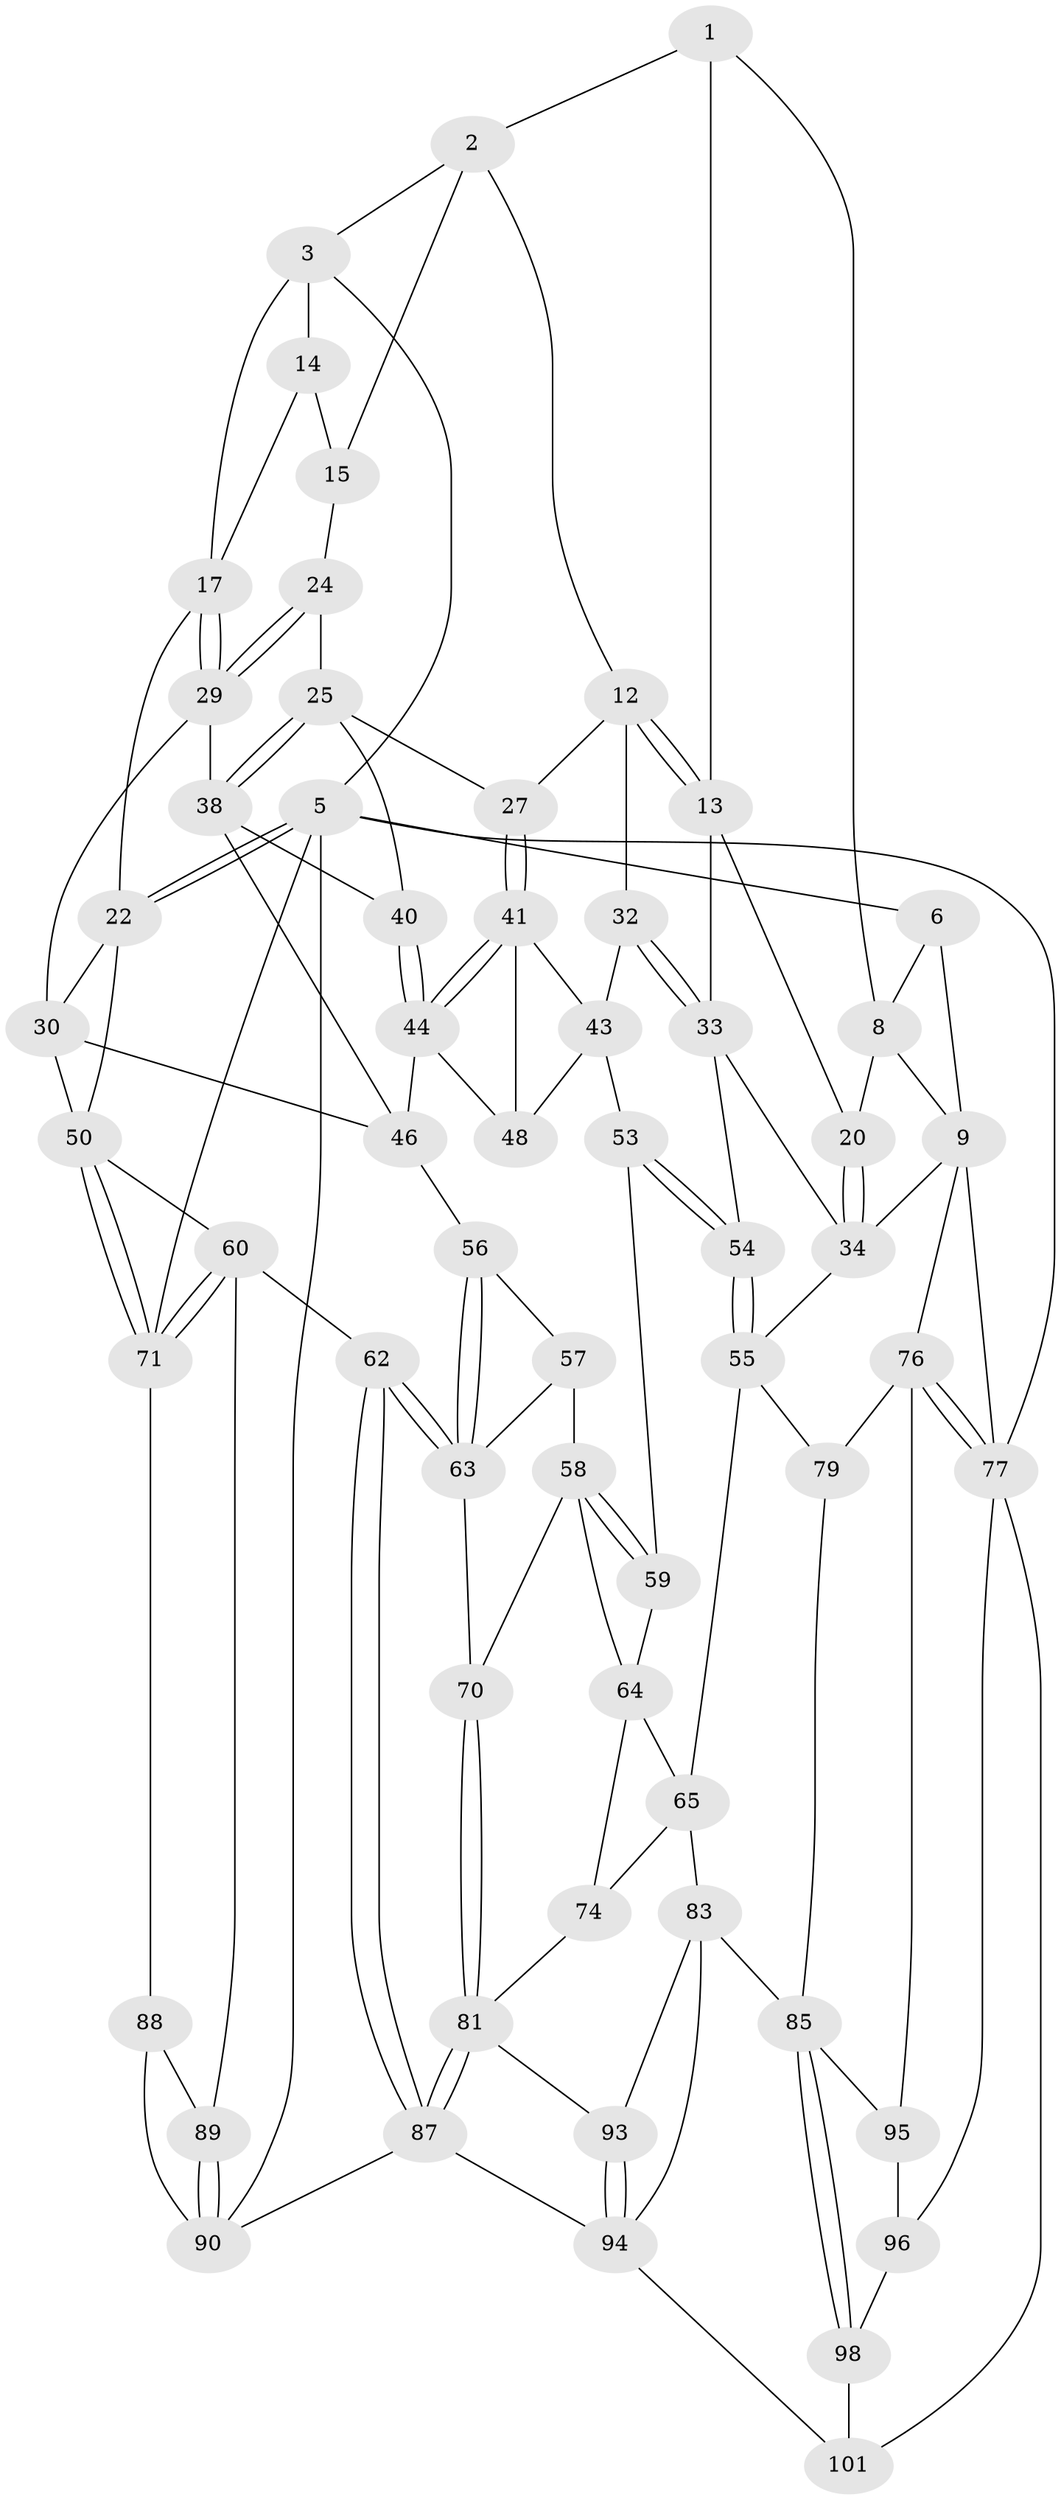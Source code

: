 // Generated by graph-tools (version 1.1) at 2025/24/03/03/25 07:24:37]
// undirected, 61 vertices, 135 edges
graph export_dot {
graph [start="1"]
  node [color=gray90,style=filled];
  1 [pos="+0.2201750063055923+0",super="+7"];
  2 [pos="+0.5208409303059851+0",super="+11"];
  3 [pos="+0.7363283286766306+0",super="+4"];
  5 [pos="+1+0",super="+72"];
  6 [pos="+0.0713442942674194+0"];
  8 [pos="+0.0628087682512304+0.07507082988468736",super="+10"];
  9 [pos="+0+0.22209197136563266",super="+36"];
  12 [pos="+0.4371676568584857+0.19128551106289002",super="+28"];
  13 [pos="+0.23577727236857463+0.16593719298474044",super="+19"];
  14 [pos="+0.7524205614780419+0.06838006649660339",super="+16"];
  15 [pos="+0.6015657619917529+0.16646179096679756",super="+21"];
  17 [pos="+0.8092869559588448+0.2001293552572157",super="+18"];
  20 [pos="+0.10554285541273935+0.25592603893790566"];
  22 [pos="+1+0.35046102577536603",super="+23"];
  24 [pos="+0.6792227816135431+0.3175958894413842"];
  25 [pos="+0.6769416599727714+0.32079241728168667",super="+26"];
  27 [pos="+0.5629436599285038+0.34368847875574027"];
  29 [pos="+0.8420893284141826+0.34957331469267044",super="+31"];
  30 [pos="+0.9074165013103798+0.3863153561196812",super="+45"];
  32 [pos="+0.3518515995764259+0.43452381855906186"];
  33 [pos="+0.3207032725207473+0.44909864625312684",super="+37"];
  34 [pos="+0.13920853713072867+0.41367740258426683",super="+35"];
  38 [pos="+0.759809389746263+0.42345042356836443",super="+39"];
  40 [pos="+0.6675516939744681+0.47061971272976927"];
  41 [pos="+0.5641976500511696+0.4258653183040022",super="+42"];
  43 [pos="+0.45595738643391776+0.49564078244061643",super="+52"];
  44 [pos="+0.6425509990600883+0.4992078051113035",super="+47"];
  46 [pos="+0.8203182510848536+0.5506499776918075",super="+49"];
  48 [pos="+0.6059869214466808+0.552286482977076"];
  50 [pos="+1+0.5661355757671673",super="+51"];
  53 [pos="+0.49255660283222874+0.6297024567412975"];
  54 [pos="+0.28284794411788533+0.6729176830482121"];
  55 [pos="+0.26763258933064243+0.6974332713249269",super="+66"];
  56 [pos="+0.6840981225052005+0.6219487861569989"];
  57 [pos="+0.6009695534890996+0.6917547042498313"];
  58 [pos="+0.5798004289366224+0.7049313868961866",super="+68"];
  59 [pos="+0.5193194781234617+0.6720312831638411"];
  60 [pos="+0.8632593863281643+0.763792473787097",super="+61"];
  62 [pos="+0.7908953750458148+0.7892912020000495"];
  63 [pos="+0.7743380561050752+0.7824473365239444",super="+67"];
  64 [pos="+0.4825465414173452+0.7324471573024243",super="+69"];
  65 [pos="+0.43867400289286196+0.7853210186509182",super="+75"];
  70 [pos="+0.7016697313638598+0.7981348331505315"];
  71 [pos="+1+0.7206183439700227",super="+73"];
  74 [pos="+0.5641427580333082+0.8428484369407513"];
  76 [pos="+0+0.7591356508535271",super="+80"];
  77 [pos="+0+0.9022927972048393",super="+78"];
  79 [pos="+0.2640318375180986+0.7305245852544084"];
  81 [pos="+0.586980464314419+0.8597279409422669",super="+82"];
  83 [pos="+0.415970666735212+0.9122061631653855",super="+84"];
  85 [pos="+0.2706366604090796+0.977778995337515",super="+86"];
  87 [pos="+0.7036584248313854+1",super="+92"];
  88 [pos="+0.9317313935857566+0.9026540334526928"];
  89 [pos="+0.852920483596556+0.7729107083974519"];
  90 [pos="+0.8756089213315191+1",super="+91"];
  93 [pos="+0.4938442596743879+0.9078700978577153"];
  94 [pos="+0.533846808302492+1",super="+100"];
  95 [pos="+0.020910584008078607+0.8479855799049575"];
  96 [pos="+0.04101197536434479+0.8966217814578873",super="+97"];
  98 [pos="+0.08159423207873549+0.9387154862964755",super="+99"];
  101 [pos="+0.17967611298715433+1"];
  1 -- 2;
  1 -- 8;
  1 -- 13;
  2 -- 3;
  2 -- 12;
  2 -- 15;
  3 -- 14;
  3 -- 5;
  3 -- 17;
  5 -- 6;
  5 -- 22;
  5 -- 22;
  5 -- 90;
  5 -- 77;
  5 -- 71;
  6 -- 8;
  6 -- 9;
  8 -- 9;
  8 -- 20;
  9 -- 77;
  9 -- 76;
  9 -- 34;
  12 -- 13;
  12 -- 13;
  12 -- 32;
  12 -- 27;
  13 -- 33;
  13 -- 20;
  14 -- 15 [weight=2];
  14 -- 17;
  15 -- 24;
  17 -- 29;
  17 -- 29;
  17 -- 22;
  20 -- 34;
  20 -- 34;
  22 -- 50;
  22 -- 30;
  24 -- 25;
  24 -- 29;
  24 -- 29;
  25 -- 38;
  25 -- 38;
  25 -- 40;
  25 -- 27;
  27 -- 41;
  27 -- 41;
  29 -- 38;
  29 -- 30;
  30 -- 46;
  30 -- 50;
  32 -- 33;
  32 -- 33;
  32 -- 43;
  33 -- 34;
  33 -- 54;
  34 -- 55;
  38 -- 40;
  38 -- 46;
  40 -- 44;
  40 -- 44;
  41 -- 44;
  41 -- 44;
  41 -- 48;
  41 -- 43;
  43 -- 48;
  43 -- 53;
  44 -- 48;
  44 -- 46;
  46 -- 56;
  50 -- 71;
  50 -- 71;
  50 -- 60;
  53 -- 54;
  53 -- 54;
  53 -- 59;
  54 -- 55;
  54 -- 55;
  55 -- 65;
  55 -- 79;
  56 -- 57;
  56 -- 63;
  56 -- 63;
  57 -- 58;
  57 -- 63;
  58 -- 59;
  58 -- 59;
  58 -- 64;
  58 -- 70;
  59 -- 64;
  60 -- 71;
  60 -- 71;
  60 -- 89;
  60 -- 62;
  62 -- 63;
  62 -- 63;
  62 -- 87;
  62 -- 87;
  63 -- 70;
  64 -- 65;
  64 -- 74;
  65 -- 74;
  65 -- 83;
  70 -- 81;
  70 -- 81;
  71 -- 88;
  74 -- 81;
  76 -- 77;
  76 -- 77;
  76 -- 95;
  76 -- 79;
  77 -- 101;
  77 -- 96;
  79 -- 85;
  81 -- 87;
  81 -- 87;
  81 -- 93;
  83 -- 93;
  83 -- 85;
  83 -- 94;
  85 -- 98;
  85 -- 98;
  85 -- 95;
  87 -- 90;
  87 -- 94;
  88 -- 89;
  88 -- 90;
  89 -- 90;
  89 -- 90;
  93 -- 94;
  93 -- 94;
  94 -- 101;
  95 -- 96;
  96 -- 98 [weight=2];
  98 -- 101;
}

